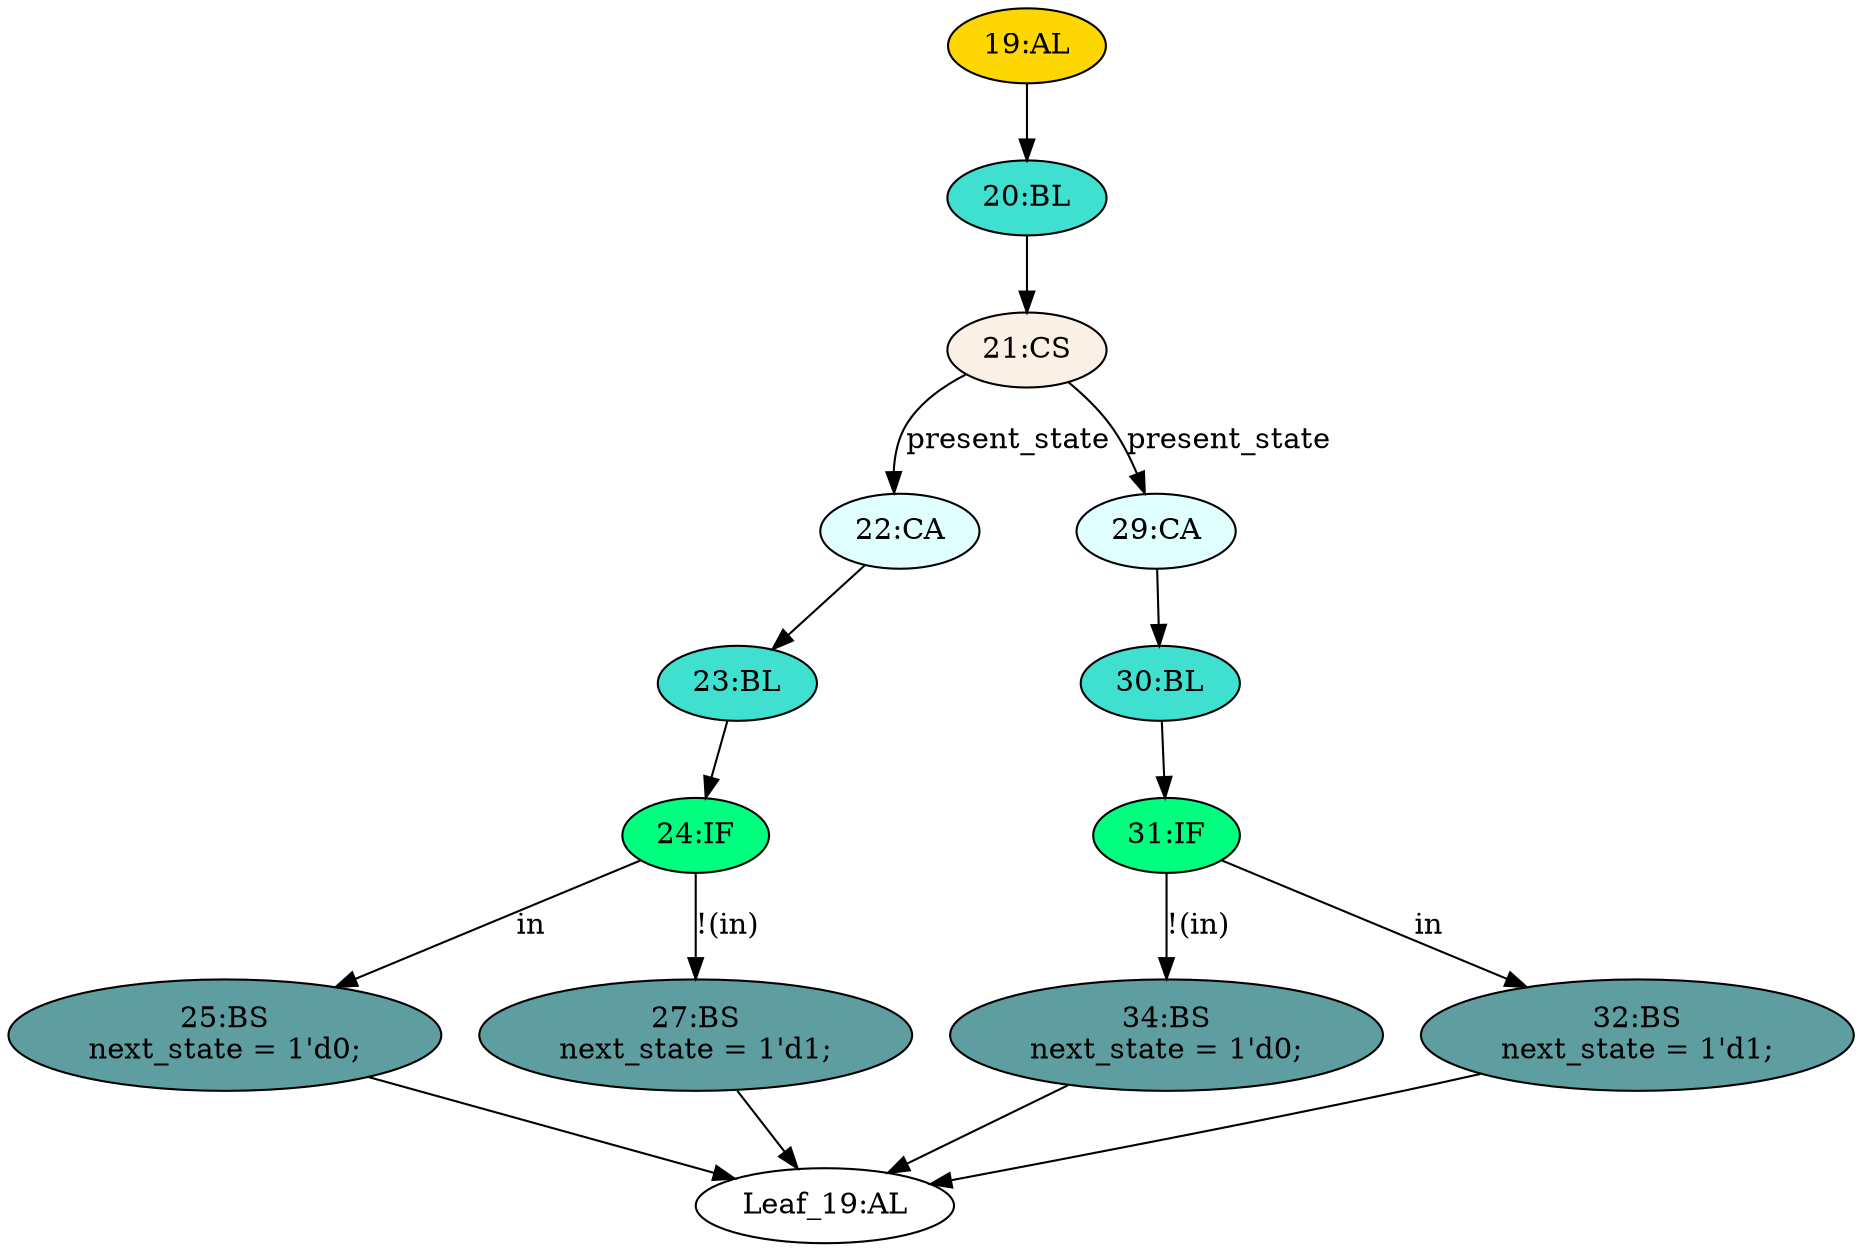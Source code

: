strict digraph "" {
	node [label="\N"];
	"25:BS"	[ast="<pyverilog.vparser.ast.BlockingSubstitution object at 0x7f67f72f1490>",
		fillcolor=cadetblue,
		label="25:BS
next_state = 1'd0;",
		statements="[<pyverilog.vparser.ast.BlockingSubstitution object at 0x7f67f72f1490>]",
		style=filled,
		typ=BlockingSubstitution];
	"Leaf_19:AL"	[def_var="['next_state']",
		label="Leaf_19:AL"];
	"25:BS" -> "Leaf_19:AL"	[cond="[]",
		lineno=None];
	"22:CA"	[ast="<pyverilog.vparser.ast.Case object at 0x7f67f72f1f90>",
		fillcolor=lightcyan,
		label="22:CA",
		statements="[]",
		style=filled,
		typ=Case];
	"23:BL"	[ast="<pyverilog.vparser.ast.Block object at 0x7f67f72f9050>",
		fillcolor=turquoise,
		label="23:BL",
		statements="[]",
		style=filled,
		typ=Block];
	"22:CA" -> "23:BL"	[cond="[]",
		lineno=None];
	"34:BS"	[ast="<pyverilog.vparser.ast.BlockingSubstitution object at 0x7f67f72f92d0>",
		fillcolor=cadetblue,
		label="34:BS
next_state = 1'd0;",
		statements="[<pyverilog.vparser.ast.BlockingSubstitution object at 0x7f67f72f92d0>]",
		style=filled,
		typ=BlockingSubstitution];
	"34:BS" -> "Leaf_19:AL"	[cond="[]",
		lineno=None];
	"30:BL"	[ast="<pyverilog.vparser.ast.Block object at 0x7f67f72f9410>",
		fillcolor=turquoise,
		label="30:BL",
		statements="[]",
		style=filled,
		typ=Block];
	"31:IF"	[ast="<pyverilog.vparser.ast.IfStatement object at 0x7f67f72f9450>",
		fillcolor=springgreen,
		label="31:IF",
		statements="[]",
		style=filled,
		typ=IfStatement];
	"30:BL" -> "31:IF"	[cond="[]",
		lineno=None];
	"20:BL"	[ast="<pyverilog.vparser.ast.Block object at 0x7f67f72f9610>",
		fillcolor=turquoise,
		label="20:BL",
		statements="[]",
		style=filled,
		typ=Block];
	"21:CS"	[ast="<pyverilog.vparser.ast.CaseStatement object at 0x7f67f72f9650>",
		fillcolor=linen,
		label="21:CS",
		statements="[]",
		style=filled,
		typ=CaseStatement];
	"20:BL" -> "21:CS"	[cond="[]",
		lineno=None];
	"27:BS"	[ast="<pyverilog.vparser.ast.BlockingSubstitution object at 0x7f67f72f9110>",
		fillcolor=cadetblue,
		label="27:BS
next_state = 1'd1;",
		statements="[<pyverilog.vparser.ast.BlockingSubstitution object at 0x7f67f72f9110>]",
		style=filled,
		typ=BlockingSubstitution];
	"27:BS" -> "Leaf_19:AL"	[cond="[]",
		lineno=None];
	"19:AL"	[ast="<pyverilog.vparser.ast.Always object at 0x7f67f72f9810>",
		clk_sens=False,
		fillcolor=gold,
		label="19:AL",
		sens="['in', 'present_state']",
		statements="[]",
		style=filled,
		typ=Always,
		use_var="['present_state', 'in']"];
	"19:AL" -> "20:BL"	[cond="[]",
		lineno=None];
	"32:BS"	[ast="<pyverilog.vparser.ast.BlockingSubstitution object at 0x7f67f72f9490>",
		fillcolor=cadetblue,
		label="32:BS
next_state = 1'd1;",
		statements="[<pyverilog.vparser.ast.BlockingSubstitution object at 0x7f67f72f9490>]",
		style=filled,
		typ=BlockingSubstitution];
	"32:BS" -> "Leaf_19:AL"	[cond="[]",
		lineno=None];
	"24:IF"	[ast="<pyverilog.vparser.ast.IfStatement object at 0x7f67f72f9090>",
		fillcolor=springgreen,
		label="24:IF",
		statements="[]",
		style=filled,
		typ=IfStatement];
	"24:IF" -> "25:BS"	[cond="['in']",
		label=in,
		lineno=24];
	"24:IF" -> "27:BS"	[cond="['in']",
		label="!(in)",
		lineno=24];
	"31:IF" -> "34:BS"	[cond="['in']",
		label="!(in)",
		lineno=31];
	"31:IF" -> "32:BS"	[cond="['in']",
		label=in,
		lineno=31];
	"29:CA"	[ast="<pyverilog.vparser.ast.Case object at 0x7f67f72f9750>",
		fillcolor=lightcyan,
		label="29:CA",
		statements="[]",
		style=filled,
		typ=Case];
	"29:CA" -> "30:BL"	[cond="[]",
		lineno=None];
	"21:CS" -> "22:CA"	[cond="['present_state']",
		label=present_state,
		lineno=21];
	"21:CS" -> "29:CA"	[cond="['present_state']",
		label=present_state,
		lineno=21];
	"23:BL" -> "24:IF"	[cond="[]",
		lineno=None];
}
